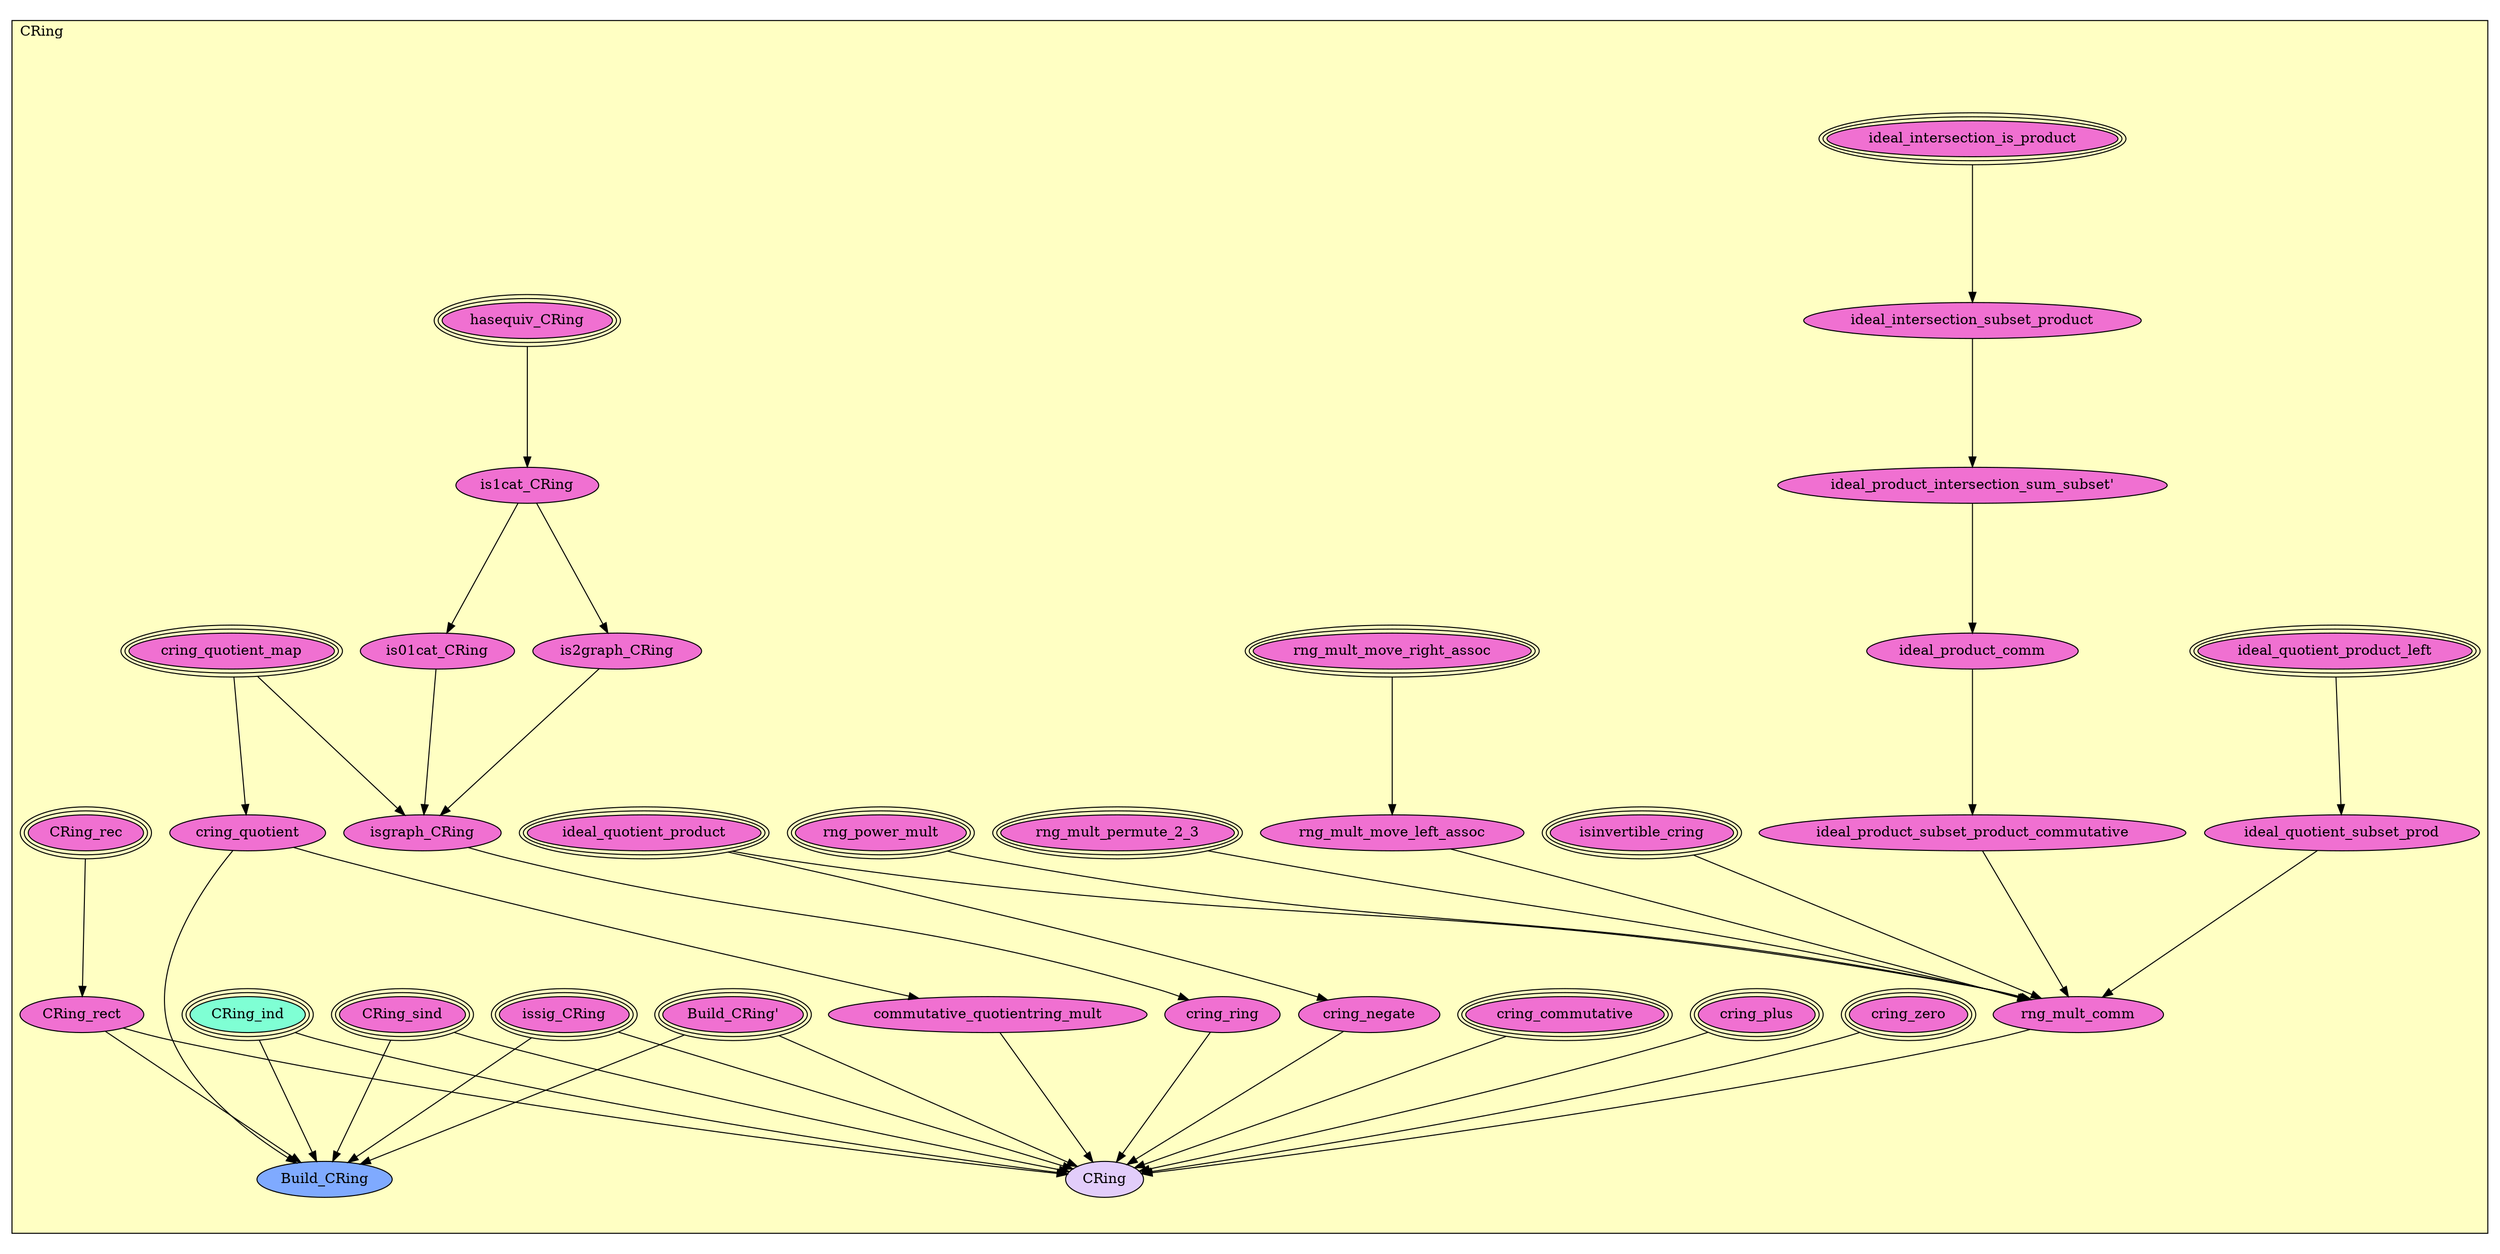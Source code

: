 digraph HoTT_Algebra_Rings_CRing {
  graph [ratio=0.5]
  node [style=filled]
CRing_cring_quotient_map [label="cring_quotient_map", URL=<CRing.html#cring_quotient_map>, peripheries=3, fillcolor="#F070D1"] ;
CRing_cring_quotient [label="cring_quotient", URL=<CRing.html#cring_quotient>, fillcolor="#F070D1"] ;
CRing_commutative_quotientring_mult [label="commutative_quotientring_mult", URL=<CRing.html#commutative_quotientring_mult>, fillcolor="#F070D1"] ;
CRing_hasequiv_CRing [label="hasequiv_CRing", URL=<CRing.html#hasequiv_CRing>, peripheries=3, fillcolor="#F070D1"] ;
CRing_is1cat_CRing [label="is1cat_CRing", URL=<CRing.html#is1cat_CRing>, fillcolor="#F070D1"] ;
CRing_is2graph_CRing [label="is2graph_CRing", URL=<CRing.html#is2graph_CRing>, fillcolor="#F070D1"] ;
CRing_is01cat_CRing [label="is01cat_CRing", URL=<CRing.html#is01cat_CRing>, fillcolor="#F070D1"] ;
CRing_isgraph_CRing [label="isgraph_CRing", URL=<CRing.html#isgraph_CRing>, fillcolor="#F070D1"] ;
CRing_ideal_quotient_product_left [label="ideal_quotient_product_left", URL=<CRing.html#ideal_quotient_product_left>, peripheries=3, fillcolor="#F070D1"] ;
CRing_ideal_quotient_subset_prod [label="ideal_quotient_subset_prod", URL=<CRing.html#ideal_quotient_subset_prod>, fillcolor="#F070D1"] ;
CRing_ideal_quotient_product [label="ideal_quotient_product", URL=<CRing.html#ideal_quotient_product>, peripheries=3, fillcolor="#F070D1"] ;
CRing_ideal_intersection_is_product [label="ideal_intersection_is_product", URL=<CRing.html#ideal_intersection_is_product>, peripheries=3, fillcolor="#F070D1"] ;
CRing_ideal_intersection_subset_product [label="ideal_intersection_subset_product", URL=<CRing.html#ideal_intersection_subset_product>, fillcolor="#F070D1"] ;
CRing_ideal_product_intersection_sum_subset_ [label="ideal_product_intersection_sum_subset'", URL=<CRing.html#ideal_product_intersection_sum_subset'>, fillcolor="#F070D1"] ;
CRing_ideal_product_comm [label="ideal_product_comm", URL=<CRing.html#ideal_product_comm>, fillcolor="#F070D1"] ;
CRing_ideal_product_subset_product_commutative [label="ideal_product_subset_product_commutative", URL=<CRing.html#ideal_product_subset_product_commutative>, fillcolor="#F070D1"] ;
CRing_isinvertible_cring [label="isinvertible_cring", URL=<CRing.html#isinvertible_cring>, peripheries=3, fillcolor="#F070D1"] ;
CRing_rng_mult_move_right_assoc [label="rng_mult_move_right_assoc", URL=<CRing.html#rng_mult_move_right_assoc>, peripheries=3, fillcolor="#F070D1"] ;
CRing_rng_mult_move_left_assoc [label="rng_mult_move_left_assoc", URL=<CRing.html#rng_mult_move_left_assoc>, fillcolor="#F070D1"] ;
CRing_rng_mult_permute_2_3 [label="rng_mult_permute_2_3", URL=<CRing.html#rng_mult_permute_2_3>, peripheries=3, fillcolor="#F070D1"] ;
CRing_rng_power_mult [label="rng_power_mult", URL=<CRing.html#rng_power_mult>, peripheries=3, fillcolor="#F070D1"] ;
CRing_rng_mult_comm [label="rng_mult_comm", URL=<CRing.html#rng_mult_comm>, fillcolor="#F070D1"] ;
CRing_Build_CRing_ [label="Build_CRing'", URL=<CRing.html#Build_CRing'>, peripheries=3, fillcolor="#F070D1"] ;
CRing_cring_negate [label="cring_negate", URL=<CRing.html#cring_negate>, fillcolor="#F070D1"] ;
CRing_cring_zero [label="cring_zero", URL=<CRing.html#cring_zero>, peripheries=3, fillcolor="#F070D1"] ;
CRing_cring_plus [label="cring_plus", URL=<CRing.html#cring_plus>, peripheries=3, fillcolor="#F070D1"] ;
CRing_issig_CRing [label="issig_CRing", URL=<CRing.html#issig_CRing>, peripheries=3, fillcolor="#F070D1"] ;
CRing_cring_commutative [label="cring_commutative", URL=<CRing.html#cring_commutative>, peripheries=3, fillcolor="#F070D1"] ;
CRing_cring_ring [label="cring_ring", URL=<CRing.html#cring_ring>, fillcolor="#F070D1"] ;
CRing_CRing_sind [label="CRing_sind", URL=<CRing.html#CRing_sind>, peripheries=3, fillcolor="#F070D1"] ;
CRing_CRing_rec [label="CRing_rec", URL=<CRing.html#CRing_rec>, peripheries=3, fillcolor="#F070D1"] ;
CRing_CRing_ind [label="CRing_ind", URL=<CRing.html#CRing_ind>, peripheries=3, fillcolor="#7FFFD4"] ;
CRing_CRing_rect [label="CRing_rect", URL=<CRing.html#CRing_rect>, fillcolor="#F070D1"] ;
CRing_Build_CRing [label="Build_CRing", URL=<CRing.html#Build_CRing>, fillcolor="#7FAAFF"] ;
CRing_CRing [label="CRing", URL=<CRing.html#CRing>, fillcolor="#E2CDFA"] ;
  CRing_cring_quotient_map -> CRing_cring_quotient [] ;
  CRing_cring_quotient_map -> CRing_isgraph_CRing [] ;
  CRing_cring_quotient -> CRing_commutative_quotientring_mult [] ;
  CRing_cring_quotient -> CRing_Build_CRing [] ;
  CRing_commutative_quotientring_mult -> CRing_CRing [] ;
  CRing_hasequiv_CRing -> CRing_is1cat_CRing [] ;
  CRing_is1cat_CRing -> CRing_is2graph_CRing [] ;
  CRing_is1cat_CRing -> CRing_is01cat_CRing [] ;
  CRing_is2graph_CRing -> CRing_isgraph_CRing [] ;
  CRing_is01cat_CRing -> CRing_isgraph_CRing [] ;
  CRing_isgraph_CRing -> CRing_cring_ring [] ;
  CRing_ideal_quotient_product_left -> CRing_ideal_quotient_subset_prod [] ;
  CRing_ideal_quotient_subset_prod -> CRing_rng_mult_comm [] ;
  CRing_ideal_quotient_product -> CRing_rng_mult_comm [] ;
  CRing_ideal_quotient_product -> CRing_cring_negate [] ;
  CRing_ideal_intersection_is_product -> CRing_ideal_intersection_subset_product [] ;
  CRing_ideal_intersection_subset_product -> CRing_ideal_product_intersection_sum_subset_ [] ;
  CRing_ideal_product_intersection_sum_subset_ -> CRing_ideal_product_comm [] ;
  CRing_ideal_product_comm -> CRing_ideal_product_subset_product_commutative [] ;
  CRing_ideal_product_subset_product_commutative -> CRing_rng_mult_comm [] ;
  CRing_isinvertible_cring -> CRing_rng_mult_comm [] ;
  CRing_rng_mult_move_right_assoc -> CRing_rng_mult_move_left_assoc [] ;
  CRing_rng_mult_move_left_assoc -> CRing_rng_mult_comm [] ;
  CRing_rng_mult_permute_2_3 -> CRing_rng_mult_comm [] ;
  CRing_rng_power_mult -> CRing_rng_mult_comm [] ;
  CRing_rng_mult_comm -> CRing_CRing [] ;
  CRing_Build_CRing_ -> CRing_Build_CRing [] ;
  CRing_Build_CRing_ -> CRing_CRing [] ;
  CRing_cring_negate -> CRing_CRing [] ;
  CRing_cring_zero -> CRing_CRing [] ;
  CRing_cring_plus -> CRing_CRing [] ;
  CRing_issig_CRing -> CRing_Build_CRing [] ;
  CRing_issig_CRing -> CRing_CRing [] ;
  CRing_cring_commutative -> CRing_CRing [] ;
  CRing_cring_ring -> CRing_CRing [] ;
  CRing_CRing_sind -> CRing_Build_CRing [] ;
  CRing_CRing_sind -> CRing_CRing [] ;
  CRing_CRing_rec -> CRing_CRing_rect [] ;
  CRing_CRing_ind -> CRing_Build_CRing [] ;
  CRing_CRing_ind -> CRing_CRing [] ;
  CRing_CRing_rect -> CRing_Build_CRing [] ;
  CRing_CRing_rect -> CRing_CRing [] ;
subgraph cluster_CRing { label="CRing"; fillcolor="#FFFFC3"; labeljust=l; style=filled 
CRing_CRing; CRing_Build_CRing; CRing_CRing_rect; CRing_CRing_ind; CRing_CRing_rec; CRing_CRing_sind; CRing_cring_ring; CRing_cring_commutative; CRing_issig_CRing; CRing_cring_plus; CRing_cring_zero; CRing_cring_negate; CRing_Build_CRing_; CRing_rng_mult_comm; CRing_rng_power_mult; CRing_rng_mult_permute_2_3; CRing_rng_mult_move_left_assoc; CRing_rng_mult_move_right_assoc; CRing_isinvertible_cring; CRing_ideal_product_subset_product_commutative; CRing_ideal_product_comm; CRing_ideal_product_intersection_sum_subset_; CRing_ideal_intersection_subset_product; CRing_ideal_intersection_is_product; CRing_ideal_quotient_product; CRing_ideal_quotient_subset_prod; CRing_ideal_quotient_product_left; CRing_isgraph_CRing; CRing_is01cat_CRing; CRing_is2graph_CRing; CRing_is1cat_CRing; CRing_hasequiv_CRing; CRing_commutative_quotientring_mult; CRing_cring_quotient; CRing_cring_quotient_map; };
} /* END */
